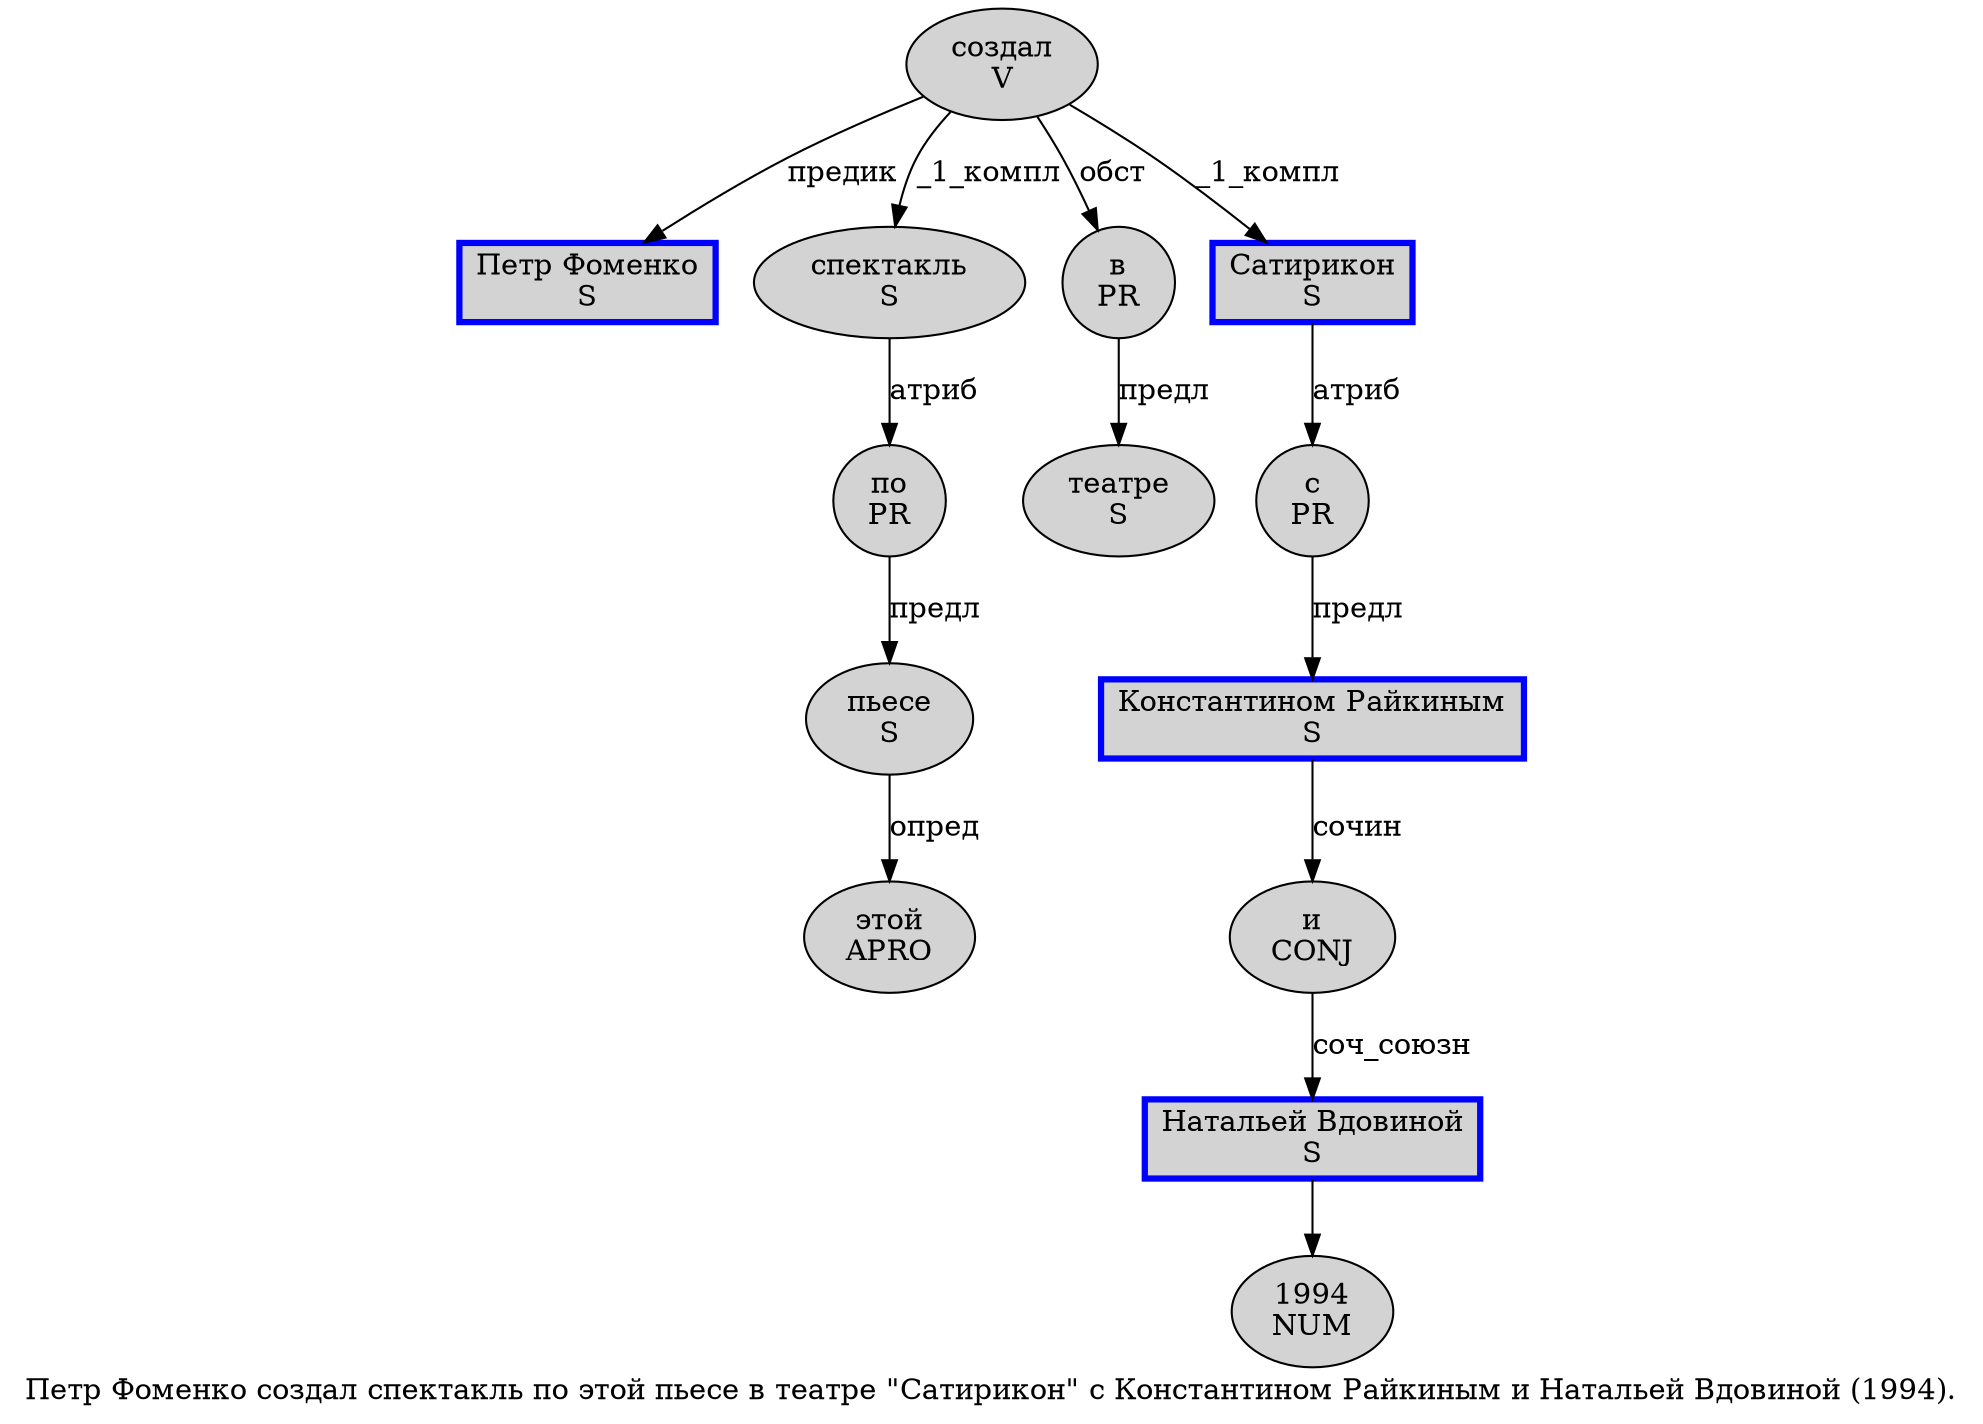 digraph SENTENCE_247 {
	graph [label="Петр Фоменко создал спектакль по этой пьесе в театре \"Сатирикон\" с Константином Райкиным и Натальей Вдовиной (1994)."]
	node [style=filled]
		0 [label="Петр Фоменко
S" color=blue fillcolor=lightgray penwidth=3 shape=box]
		1 [label="создал
V" color="" fillcolor=lightgray penwidth=1 shape=ellipse]
		2 [label="спектакль
S" color="" fillcolor=lightgray penwidth=1 shape=ellipse]
		3 [label="по
PR" color="" fillcolor=lightgray penwidth=1 shape=ellipse]
		4 [label="этой
APRO" color="" fillcolor=lightgray penwidth=1 shape=ellipse]
		5 [label="пьесе
S" color="" fillcolor=lightgray penwidth=1 shape=ellipse]
		6 [label="в
PR" color="" fillcolor=lightgray penwidth=1 shape=ellipse]
		7 [label="театре
S" color="" fillcolor=lightgray penwidth=1 shape=ellipse]
		9 [label="Сатирикон
S" color=blue fillcolor=lightgray penwidth=3 shape=box]
		11 [label="с
PR" color="" fillcolor=lightgray penwidth=1 shape=ellipse]
		12 [label="Константином Райкиным
S" color=blue fillcolor=lightgray penwidth=3 shape=box]
		13 [label="и
CONJ" color="" fillcolor=lightgray penwidth=1 shape=ellipse]
		14 [label="Натальей Вдовиной
S" color=blue fillcolor=lightgray penwidth=3 shape=box]
		16 [label="1994
NUM" color="" fillcolor=lightgray penwidth=1 shape=ellipse]
			6 -> 7 [label="предл"]
			5 -> 4 [label="опред"]
			9 -> 11 [label="атриб"]
			12 -> 13 [label="сочин"]
			11 -> 12 [label="предл"]
			2 -> 3 [label="атриб"]
			3 -> 5 [label="предл"]
			13 -> 14 [label="соч_союзн"]
			1 -> 0 [label="предик"]
			1 -> 2 [label="_1_компл"]
			1 -> 6 [label="обст"]
			1 -> 9 [label="_1_компл"]
			14 -> 16
}